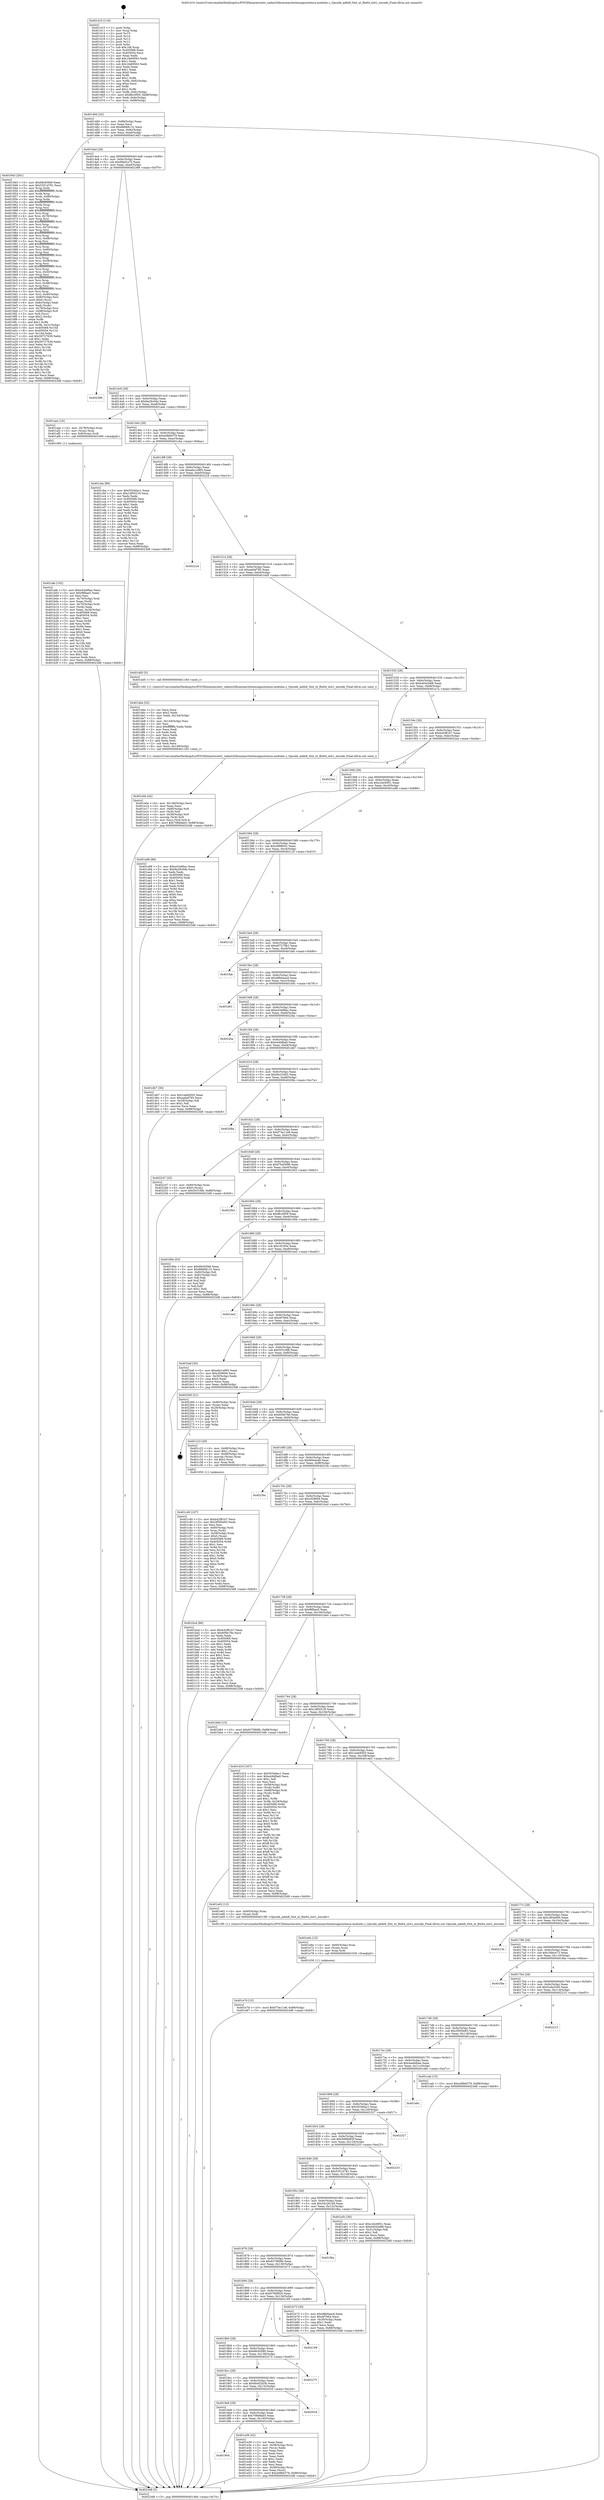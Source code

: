 digraph "0x401410" {
  label = "0x401410 (/mnt/c/Users/mathe/Desktop/tcc/POCII/binaries/extr_radare2librasmarchxtensagnuxtensa-modules.c_Opcode_addx8_Slot_xt_flix64_slot1_encode_Final-ollvm.out::main(0))"
  labelloc = "t"
  node[shape=record]

  Entry [label="",width=0.3,height=0.3,shape=circle,fillcolor=black,style=filled]
  "0x401484" [label="{
     0x401484 [32]\l
     | [instrs]\l
     &nbsp;&nbsp;0x401484 \<+6\>: mov -0x88(%rbp),%eax\l
     &nbsp;&nbsp;0x40148a \<+2\>: mov %eax,%ecx\l
     &nbsp;&nbsp;0x40148c \<+6\>: sub $0x86668131,%ecx\l
     &nbsp;&nbsp;0x401492 \<+6\>: mov %eax,-0x9c(%rbp)\l
     &nbsp;&nbsp;0x401498 \<+6\>: mov %ecx,-0xa0(%rbp)\l
     &nbsp;&nbsp;0x40149e \<+6\>: je 0000000000401943 \<main+0x533\>\l
  }"]
  "0x401943" [label="{
     0x401943 [281]\l
     | [instrs]\l
     &nbsp;&nbsp;0x401943 \<+5\>: mov $0x68c93f49,%eax\l
     &nbsp;&nbsp;0x401948 \<+5\>: mov $0x5351d781,%ecx\l
     &nbsp;&nbsp;0x40194d \<+3\>: mov %rsp,%rdx\l
     &nbsp;&nbsp;0x401950 \<+4\>: add $0xfffffffffffffff0,%rdx\l
     &nbsp;&nbsp;0x401954 \<+3\>: mov %rdx,%rsp\l
     &nbsp;&nbsp;0x401957 \<+4\>: mov %rdx,-0x80(%rbp)\l
     &nbsp;&nbsp;0x40195b \<+3\>: mov %rsp,%rdx\l
     &nbsp;&nbsp;0x40195e \<+4\>: add $0xfffffffffffffff0,%rdx\l
     &nbsp;&nbsp;0x401962 \<+3\>: mov %rdx,%rsp\l
     &nbsp;&nbsp;0x401965 \<+3\>: mov %rsp,%rsi\l
     &nbsp;&nbsp;0x401968 \<+4\>: add $0xfffffffffffffff0,%rsi\l
     &nbsp;&nbsp;0x40196c \<+3\>: mov %rsi,%rsp\l
     &nbsp;&nbsp;0x40196f \<+4\>: mov %rsi,-0x78(%rbp)\l
     &nbsp;&nbsp;0x401973 \<+3\>: mov %rsp,%rsi\l
     &nbsp;&nbsp;0x401976 \<+4\>: add $0xfffffffffffffff0,%rsi\l
     &nbsp;&nbsp;0x40197a \<+3\>: mov %rsi,%rsp\l
     &nbsp;&nbsp;0x40197d \<+4\>: mov %rsi,-0x70(%rbp)\l
     &nbsp;&nbsp;0x401981 \<+3\>: mov %rsp,%rsi\l
     &nbsp;&nbsp;0x401984 \<+4\>: add $0xfffffffffffffff0,%rsi\l
     &nbsp;&nbsp;0x401988 \<+3\>: mov %rsi,%rsp\l
     &nbsp;&nbsp;0x40198b \<+4\>: mov %rsi,-0x68(%rbp)\l
     &nbsp;&nbsp;0x40198f \<+3\>: mov %rsp,%rsi\l
     &nbsp;&nbsp;0x401992 \<+4\>: add $0xfffffffffffffff0,%rsi\l
     &nbsp;&nbsp;0x401996 \<+3\>: mov %rsi,%rsp\l
     &nbsp;&nbsp;0x401999 \<+4\>: mov %rsi,-0x60(%rbp)\l
     &nbsp;&nbsp;0x40199d \<+3\>: mov %rsp,%rsi\l
     &nbsp;&nbsp;0x4019a0 \<+4\>: add $0xfffffffffffffff0,%rsi\l
     &nbsp;&nbsp;0x4019a4 \<+3\>: mov %rsi,%rsp\l
     &nbsp;&nbsp;0x4019a7 \<+4\>: mov %rsi,-0x58(%rbp)\l
     &nbsp;&nbsp;0x4019ab \<+3\>: mov %rsp,%rsi\l
     &nbsp;&nbsp;0x4019ae \<+4\>: add $0xfffffffffffffff0,%rsi\l
     &nbsp;&nbsp;0x4019b2 \<+3\>: mov %rsi,%rsp\l
     &nbsp;&nbsp;0x4019b5 \<+4\>: mov %rsi,-0x50(%rbp)\l
     &nbsp;&nbsp;0x4019b9 \<+3\>: mov %rsp,%rsi\l
     &nbsp;&nbsp;0x4019bc \<+4\>: add $0xfffffffffffffff0,%rsi\l
     &nbsp;&nbsp;0x4019c0 \<+3\>: mov %rsi,%rsp\l
     &nbsp;&nbsp;0x4019c3 \<+4\>: mov %rsi,-0x48(%rbp)\l
     &nbsp;&nbsp;0x4019c7 \<+3\>: mov %rsp,%rsi\l
     &nbsp;&nbsp;0x4019ca \<+4\>: add $0xfffffffffffffff0,%rsi\l
     &nbsp;&nbsp;0x4019ce \<+3\>: mov %rsi,%rsp\l
     &nbsp;&nbsp;0x4019d1 \<+4\>: mov %rsi,-0x40(%rbp)\l
     &nbsp;&nbsp;0x4019d5 \<+4\>: mov -0x80(%rbp),%rsi\l
     &nbsp;&nbsp;0x4019d9 \<+6\>: movl $0x0,(%rsi)\l
     &nbsp;&nbsp;0x4019df \<+6\>: mov -0x8c(%rbp),%edi\l
     &nbsp;&nbsp;0x4019e5 \<+2\>: mov %edi,(%rdx)\l
     &nbsp;&nbsp;0x4019e7 \<+4\>: mov -0x78(%rbp),%rsi\l
     &nbsp;&nbsp;0x4019eb \<+7\>: mov -0x98(%rbp),%r8\l
     &nbsp;&nbsp;0x4019f2 \<+3\>: mov %r8,(%rsi)\l
     &nbsp;&nbsp;0x4019f5 \<+3\>: cmpl $0x2,(%rdx)\l
     &nbsp;&nbsp;0x4019f8 \<+4\>: setne %r9b\l
     &nbsp;&nbsp;0x4019fc \<+4\>: and $0x1,%r9b\l
     &nbsp;&nbsp;0x401a00 \<+4\>: mov %r9b,-0x31(%rbp)\l
     &nbsp;&nbsp;0x401a04 \<+8\>: mov 0x405068,%r10d\l
     &nbsp;&nbsp;0x401a0c \<+8\>: mov 0x405054,%r11d\l
     &nbsp;&nbsp;0x401a14 \<+3\>: mov %r10d,%ebx\l
     &nbsp;&nbsp;0x401a17 \<+6\>: sub $0x59727639,%ebx\l
     &nbsp;&nbsp;0x401a1d \<+3\>: sub $0x1,%ebx\l
     &nbsp;&nbsp;0x401a20 \<+6\>: add $0x59727639,%ebx\l
     &nbsp;&nbsp;0x401a26 \<+4\>: imul %ebx,%r10d\l
     &nbsp;&nbsp;0x401a2a \<+4\>: and $0x1,%r10d\l
     &nbsp;&nbsp;0x401a2e \<+4\>: cmp $0x0,%r10d\l
     &nbsp;&nbsp;0x401a32 \<+4\>: sete %r9b\l
     &nbsp;&nbsp;0x401a36 \<+4\>: cmp $0xa,%r11d\l
     &nbsp;&nbsp;0x401a3a \<+4\>: setl %r14b\l
     &nbsp;&nbsp;0x401a3e \<+3\>: mov %r9b,%r15b\l
     &nbsp;&nbsp;0x401a41 \<+3\>: and %r14b,%r15b\l
     &nbsp;&nbsp;0x401a44 \<+3\>: xor %r14b,%r9b\l
     &nbsp;&nbsp;0x401a47 \<+3\>: or %r9b,%r15b\l
     &nbsp;&nbsp;0x401a4a \<+4\>: test $0x1,%r15b\l
     &nbsp;&nbsp;0x401a4e \<+3\>: cmovne %ecx,%eax\l
     &nbsp;&nbsp;0x401a51 \<+6\>: mov %eax,-0x88(%rbp)\l
     &nbsp;&nbsp;0x401a57 \<+5\>: jmp 00000000004023d8 \<main+0xfc8\>\l
  }"]
  "0x4014a4" [label="{
     0x4014a4 [28]\l
     | [instrs]\l
     &nbsp;&nbsp;0x4014a4 \<+5\>: jmp 00000000004014a9 \<main+0x99\>\l
     &nbsp;&nbsp;0x4014a9 \<+6\>: mov -0x9c(%rbp),%eax\l
     &nbsp;&nbsp;0x4014af \<+5\>: sub $0x98ef1e75,%eax\l
     &nbsp;&nbsp;0x4014b4 \<+6\>: mov %eax,-0xa4(%rbp)\l
     &nbsp;&nbsp;0x4014ba \<+6\>: je 0000000000402389 \<main+0xf79\>\l
  }"]
  Exit [label="",width=0.3,height=0.3,shape=circle,fillcolor=black,style=filled,peripheries=2]
  "0x402389" [label="{
     0x402389\l
  }", style=dashed]
  "0x4014c0" [label="{
     0x4014c0 [28]\l
     | [instrs]\l
     &nbsp;&nbsp;0x4014c0 \<+5\>: jmp 00000000004014c5 \<main+0xb5\>\l
     &nbsp;&nbsp;0x4014c5 \<+6\>: mov -0x9c(%rbp),%eax\l
     &nbsp;&nbsp;0x4014cb \<+5\>: sub $0x9a29c0de,%eax\l
     &nbsp;&nbsp;0x4014d0 \<+6\>: mov %eax,-0xa8(%rbp)\l
     &nbsp;&nbsp;0x4014d6 \<+6\>: je 0000000000401aee \<main+0x6de\>\l
  }"]
  "0x401e7d" [label="{
     0x401e7d [15]\l
     | [instrs]\l
     &nbsp;&nbsp;0x401e7d \<+10\>: movl $0xf73e11e8,-0x88(%rbp)\l
     &nbsp;&nbsp;0x401e87 \<+5\>: jmp 00000000004023d8 \<main+0xfc8\>\l
  }"]
  "0x401aee" [label="{
     0x401aee [16]\l
     | [instrs]\l
     &nbsp;&nbsp;0x401aee \<+4\>: mov -0x78(%rbp),%rax\l
     &nbsp;&nbsp;0x401af2 \<+3\>: mov (%rax),%rax\l
     &nbsp;&nbsp;0x401af5 \<+4\>: mov 0x8(%rax),%rdi\l
     &nbsp;&nbsp;0x401af9 \<+5\>: call 0000000000401060 \<atoi@plt\>\l
     | [calls]\l
     &nbsp;&nbsp;0x401060 \{1\} (unknown)\l
  }"]
  "0x4014dc" [label="{
     0x4014dc [28]\l
     | [instrs]\l
     &nbsp;&nbsp;0x4014dc \<+5\>: jmp 00000000004014e1 \<main+0xd1\>\l
     &nbsp;&nbsp;0x4014e1 \<+6\>: mov -0x9c(%rbp),%eax\l
     &nbsp;&nbsp;0x4014e7 \<+5\>: sub $0xa08b6379,%eax\l
     &nbsp;&nbsp;0x4014ec \<+6\>: mov %eax,-0xac(%rbp)\l
     &nbsp;&nbsp;0x4014f2 \<+6\>: je 0000000000401cba \<main+0x8aa\>\l
  }"]
  "0x401e6e" [label="{
     0x401e6e [15]\l
     | [instrs]\l
     &nbsp;&nbsp;0x401e6e \<+4\>: mov -0x60(%rbp),%rax\l
     &nbsp;&nbsp;0x401e72 \<+3\>: mov (%rax),%rax\l
     &nbsp;&nbsp;0x401e75 \<+3\>: mov %rax,%rdi\l
     &nbsp;&nbsp;0x401e78 \<+5\>: call 0000000000401030 \<free@plt\>\l
     | [calls]\l
     &nbsp;&nbsp;0x401030 \{1\} (unknown)\l
  }"]
  "0x401cba" [label="{
     0x401cba [86]\l
     | [instrs]\l
     &nbsp;&nbsp;0x401cba \<+5\>: mov $0x50346ac1,%eax\l
     &nbsp;&nbsp;0x401cbf \<+5\>: mov $0x1df50218,%ecx\l
     &nbsp;&nbsp;0x401cc4 \<+2\>: xor %edx,%edx\l
     &nbsp;&nbsp;0x401cc6 \<+7\>: mov 0x405068,%esi\l
     &nbsp;&nbsp;0x401ccd \<+7\>: mov 0x405054,%edi\l
     &nbsp;&nbsp;0x401cd4 \<+3\>: sub $0x1,%edx\l
     &nbsp;&nbsp;0x401cd7 \<+3\>: mov %esi,%r8d\l
     &nbsp;&nbsp;0x401cda \<+3\>: add %edx,%r8d\l
     &nbsp;&nbsp;0x401cdd \<+4\>: imul %r8d,%esi\l
     &nbsp;&nbsp;0x401ce1 \<+3\>: and $0x1,%esi\l
     &nbsp;&nbsp;0x401ce4 \<+3\>: cmp $0x0,%esi\l
     &nbsp;&nbsp;0x401ce7 \<+4\>: sete %r9b\l
     &nbsp;&nbsp;0x401ceb \<+3\>: cmp $0xa,%edi\l
     &nbsp;&nbsp;0x401cee \<+4\>: setl %r10b\l
     &nbsp;&nbsp;0x401cf2 \<+3\>: mov %r9b,%r11b\l
     &nbsp;&nbsp;0x401cf5 \<+3\>: and %r10b,%r11b\l
     &nbsp;&nbsp;0x401cf8 \<+3\>: xor %r10b,%r9b\l
     &nbsp;&nbsp;0x401cfb \<+3\>: or %r9b,%r11b\l
     &nbsp;&nbsp;0x401cfe \<+4\>: test $0x1,%r11b\l
     &nbsp;&nbsp;0x401d02 \<+3\>: cmovne %ecx,%eax\l
     &nbsp;&nbsp;0x401d05 \<+6\>: mov %eax,-0x88(%rbp)\l
     &nbsp;&nbsp;0x401d0b \<+5\>: jmp 00000000004023d8 \<main+0xfc8\>\l
  }"]
  "0x4014f8" [label="{
     0x4014f8 [28]\l
     | [instrs]\l
     &nbsp;&nbsp;0x4014f8 \<+5\>: jmp 00000000004014fd \<main+0xed\>\l
     &nbsp;&nbsp;0x4014fd \<+6\>: mov -0x9c(%rbp),%eax\l
     &nbsp;&nbsp;0x401503 \<+5\>: sub $0xa6e1e965,%eax\l
     &nbsp;&nbsp;0x401508 \<+6\>: mov %eax,-0xb0(%rbp)\l
     &nbsp;&nbsp;0x40150e \<+6\>: je 0000000000402224 \<main+0xe14\>\l
  }"]
  "0x401904" [label="{
     0x401904\l
  }", style=dashed]
  "0x402224" [label="{
     0x402224\l
  }", style=dashed]
  "0x401514" [label="{
     0x401514 [28]\l
     | [instrs]\l
     &nbsp;&nbsp;0x401514 \<+5\>: jmp 0000000000401519 \<main+0x109\>\l
     &nbsp;&nbsp;0x401519 \<+6\>: mov -0x9c(%rbp),%eax\l
     &nbsp;&nbsp;0x40151f \<+5\>: sub $0xaa6af785,%eax\l
     &nbsp;&nbsp;0x401524 \<+6\>: mov %eax,-0xb4(%rbp)\l
     &nbsp;&nbsp;0x40152a \<+6\>: je 0000000000401dd5 \<main+0x9c5\>\l
  }"]
  "0x401e38" [label="{
     0x401e38 [42]\l
     | [instrs]\l
     &nbsp;&nbsp;0x401e38 \<+2\>: xor %eax,%eax\l
     &nbsp;&nbsp;0x401e3a \<+4\>: mov -0x58(%rbp),%rcx\l
     &nbsp;&nbsp;0x401e3e \<+2\>: mov (%rcx),%edx\l
     &nbsp;&nbsp;0x401e40 \<+2\>: mov %eax,%esi\l
     &nbsp;&nbsp;0x401e42 \<+2\>: sub %edx,%esi\l
     &nbsp;&nbsp;0x401e44 \<+2\>: mov %eax,%edx\l
     &nbsp;&nbsp;0x401e46 \<+3\>: sub $0x1,%edx\l
     &nbsp;&nbsp;0x401e49 \<+2\>: add %edx,%esi\l
     &nbsp;&nbsp;0x401e4b \<+2\>: sub %esi,%eax\l
     &nbsp;&nbsp;0x401e4d \<+4\>: mov -0x58(%rbp),%rcx\l
     &nbsp;&nbsp;0x401e51 \<+2\>: mov %eax,(%rcx)\l
     &nbsp;&nbsp;0x401e53 \<+10\>: movl $0xa08b6379,-0x88(%rbp)\l
     &nbsp;&nbsp;0x401e5d \<+5\>: jmp 00000000004023d8 \<main+0xfc8\>\l
  }"]
  "0x401dd5" [label="{
     0x401dd5 [5]\l
     | [instrs]\l
     &nbsp;&nbsp;0x401dd5 \<+5\>: call 0000000000401160 \<next_i\>\l
     | [calls]\l
     &nbsp;&nbsp;0x401160 \{1\} (/mnt/c/Users/mathe/Desktop/tcc/POCII/binaries/extr_radare2librasmarchxtensagnuxtensa-modules.c_Opcode_addx8_Slot_xt_flix64_slot1_encode_Final-ollvm.out::next_i)\l
  }"]
  "0x401530" [label="{
     0x401530 [28]\l
     | [instrs]\l
     &nbsp;&nbsp;0x401530 \<+5\>: jmp 0000000000401535 \<main+0x125\>\l
     &nbsp;&nbsp;0x401535 \<+6\>: mov -0x9c(%rbp),%eax\l
     &nbsp;&nbsp;0x40153b \<+5\>: sub $0xb4042e88,%eax\l
     &nbsp;&nbsp;0x401540 \<+6\>: mov %eax,-0xb8(%rbp)\l
     &nbsp;&nbsp;0x401546 \<+6\>: je 0000000000401a7a \<main+0x66a\>\l
  }"]
  "0x4018e8" [label="{
     0x4018e8 [28]\l
     | [instrs]\l
     &nbsp;&nbsp;0x4018e8 \<+5\>: jmp 00000000004018ed \<main+0x4dd\>\l
     &nbsp;&nbsp;0x4018ed \<+6\>: mov -0x9c(%rbp),%eax\l
     &nbsp;&nbsp;0x4018f3 \<+5\>: sub $0x706b8ab5,%eax\l
     &nbsp;&nbsp;0x4018f8 \<+6\>: mov %eax,-0x140(%rbp)\l
     &nbsp;&nbsp;0x4018fe \<+6\>: je 0000000000401e38 \<main+0xa28\>\l
  }"]
  "0x401a7a" [label="{
     0x401a7a\l
  }", style=dashed]
  "0x40154c" [label="{
     0x40154c [28]\l
     | [instrs]\l
     &nbsp;&nbsp;0x40154c \<+5\>: jmp 0000000000401551 \<main+0x141\>\l
     &nbsp;&nbsp;0x401551 \<+6\>: mov -0x9c(%rbp),%eax\l
     &nbsp;&nbsp;0x401557 \<+5\>: sub $0xb42f81b7,%eax\l
     &nbsp;&nbsp;0x40155c \<+6\>: mov %eax,-0xbc(%rbp)\l
     &nbsp;&nbsp;0x401562 \<+6\>: je 00000000004022ea \<main+0xeda\>\l
  }"]
  "0x402034" [label="{
     0x402034\l
  }", style=dashed]
  "0x4022ea" [label="{
     0x4022ea\l
  }", style=dashed]
  "0x401568" [label="{
     0x401568 [28]\l
     | [instrs]\l
     &nbsp;&nbsp;0x401568 \<+5\>: jmp 000000000040156d \<main+0x15d\>\l
     &nbsp;&nbsp;0x40156d \<+6\>: mov -0x9c(%rbp),%eax\l
     &nbsp;&nbsp;0x401573 \<+5\>: sub $0xc2dc6951,%eax\l
     &nbsp;&nbsp;0x401578 \<+6\>: mov %eax,-0xc0(%rbp)\l
     &nbsp;&nbsp;0x40157e \<+6\>: je 0000000000401a98 \<main+0x688\>\l
  }"]
  "0x4018cc" [label="{
     0x4018cc [28]\l
     | [instrs]\l
     &nbsp;&nbsp;0x4018cc \<+5\>: jmp 00000000004018d1 \<main+0x4c1\>\l
     &nbsp;&nbsp;0x4018d1 \<+6\>: mov -0x9c(%rbp),%eax\l
     &nbsp;&nbsp;0x4018d7 \<+5\>: sub $0x6b452b3b,%eax\l
     &nbsp;&nbsp;0x4018dc \<+6\>: mov %eax,-0x13c(%rbp)\l
     &nbsp;&nbsp;0x4018e2 \<+6\>: je 0000000000402034 \<main+0xc24\>\l
  }"]
  "0x401a98" [label="{
     0x401a98 [86]\l
     | [instrs]\l
     &nbsp;&nbsp;0x401a98 \<+5\>: mov $0xe43a96ac,%eax\l
     &nbsp;&nbsp;0x401a9d \<+5\>: mov $0x9a29c0de,%ecx\l
     &nbsp;&nbsp;0x401aa2 \<+2\>: xor %edx,%edx\l
     &nbsp;&nbsp;0x401aa4 \<+7\>: mov 0x405068,%esi\l
     &nbsp;&nbsp;0x401aab \<+7\>: mov 0x405054,%edi\l
     &nbsp;&nbsp;0x401ab2 \<+3\>: sub $0x1,%edx\l
     &nbsp;&nbsp;0x401ab5 \<+3\>: mov %esi,%r8d\l
     &nbsp;&nbsp;0x401ab8 \<+3\>: add %edx,%r8d\l
     &nbsp;&nbsp;0x401abb \<+4\>: imul %r8d,%esi\l
     &nbsp;&nbsp;0x401abf \<+3\>: and $0x1,%esi\l
     &nbsp;&nbsp;0x401ac2 \<+3\>: cmp $0x0,%esi\l
     &nbsp;&nbsp;0x401ac5 \<+4\>: sete %r9b\l
     &nbsp;&nbsp;0x401ac9 \<+3\>: cmp $0xa,%edi\l
     &nbsp;&nbsp;0x401acc \<+4\>: setl %r10b\l
     &nbsp;&nbsp;0x401ad0 \<+3\>: mov %r9b,%r11b\l
     &nbsp;&nbsp;0x401ad3 \<+3\>: and %r10b,%r11b\l
     &nbsp;&nbsp;0x401ad6 \<+3\>: xor %r10b,%r9b\l
     &nbsp;&nbsp;0x401ad9 \<+3\>: or %r9b,%r11b\l
     &nbsp;&nbsp;0x401adc \<+4\>: test $0x1,%r11b\l
     &nbsp;&nbsp;0x401ae0 \<+3\>: cmovne %ecx,%eax\l
     &nbsp;&nbsp;0x401ae3 \<+6\>: mov %eax,-0x88(%rbp)\l
     &nbsp;&nbsp;0x401ae9 \<+5\>: jmp 00000000004023d8 \<main+0xfc8\>\l
  }"]
  "0x401584" [label="{
     0x401584 [28]\l
     | [instrs]\l
     &nbsp;&nbsp;0x401584 \<+5\>: jmp 0000000000401589 \<main+0x179\>\l
     &nbsp;&nbsp;0x401589 \<+6\>: mov -0x9c(%rbp),%eax\l
     &nbsp;&nbsp;0x40158f \<+5\>: sub $0xc99f6041,%eax\l
     &nbsp;&nbsp;0x401594 \<+6\>: mov %eax,-0xc4(%rbp)\l
     &nbsp;&nbsp;0x40159a \<+6\>: je 000000000040212f \<main+0xd1f\>\l
  }"]
  "0x402275" [label="{
     0x402275\l
  }", style=dashed]
  "0x40212f" [label="{
     0x40212f\l
  }", style=dashed]
  "0x4015a0" [label="{
     0x4015a0 [28]\l
     | [instrs]\l
     &nbsp;&nbsp;0x4015a0 \<+5\>: jmp 00000000004015a5 \<main+0x195\>\l
     &nbsp;&nbsp;0x4015a5 \<+6\>: mov -0x9c(%rbp),%eax\l
     &nbsp;&nbsp;0x4015ab \<+5\>: sub $0xd07279b1,%eax\l
     &nbsp;&nbsp;0x4015b0 \<+6\>: mov %eax,-0xc8(%rbp)\l
     &nbsp;&nbsp;0x4015b6 \<+6\>: je 0000000000401fab \<main+0xb9b\>\l
  }"]
  "0x4018b0" [label="{
     0x4018b0 [28]\l
     | [instrs]\l
     &nbsp;&nbsp;0x4018b0 \<+5\>: jmp 00000000004018b5 \<main+0x4a5\>\l
     &nbsp;&nbsp;0x4018b5 \<+6\>: mov -0x9c(%rbp),%eax\l
     &nbsp;&nbsp;0x4018bb \<+5\>: sub $0x68c93f49,%eax\l
     &nbsp;&nbsp;0x4018c0 \<+6\>: mov %eax,-0x138(%rbp)\l
     &nbsp;&nbsp;0x4018c6 \<+6\>: je 0000000000402275 \<main+0xe65\>\l
  }"]
  "0x401fab" [label="{
     0x401fab\l
  }", style=dashed]
  "0x4015bc" [label="{
     0x4015bc [28]\l
     | [instrs]\l
     &nbsp;&nbsp;0x4015bc \<+5\>: jmp 00000000004015c1 \<main+0x1b1\>\l
     &nbsp;&nbsp;0x4015c1 \<+6\>: mov -0x9c(%rbp),%eax\l
     &nbsp;&nbsp;0x4015c7 \<+5\>: sub $0xd8b0aacd,%eax\l
     &nbsp;&nbsp;0x4015cc \<+6\>: mov %eax,-0xcc(%rbp)\l
     &nbsp;&nbsp;0x4015d2 \<+6\>: je 0000000000401b91 \<main+0x781\>\l
  }"]
  "0x402199" [label="{
     0x402199\l
  }", style=dashed]
  "0x401b91" [label="{
     0x401b91\l
  }", style=dashed]
  "0x4015d8" [label="{
     0x4015d8 [28]\l
     | [instrs]\l
     &nbsp;&nbsp;0x4015d8 \<+5\>: jmp 00000000004015dd \<main+0x1cd\>\l
     &nbsp;&nbsp;0x4015dd \<+6\>: mov -0x9c(%rbp),%eax\l
     &nbsp;&nbsp;0x4015e3 \<+5\>: sub $0xe43a96ac,%eax\l
     &nbsp;&nbsp;0x4015e8 \<+6\>: mov %eax,-0xd0(%rbp)\l
     &nbsp;&nbsp;0x4015ee \<+6\>: je 00000000004022ba \<main+0xeaa\>\l
  }"]
  "0x401e0e" [label="{
     0x401e0e [42]\l
     | [instrs]\l
     &nbsp;&nbsp;0x401e0e \<+6\>: mov -0x148(%rbp),%ecx\l
     &nbsp;&nbsp;0x401e14 \<+3\>: imul %eax,%ecx\l
     &nbsp;&nbsp;0x401e17 \<+4\>: mov -0x60(%rbp),%r8\l
     &nbsp;&nbsp;0x401e1b \<+3\>: mov (%r8),%r8\l
     &nbsp;&nbsp;0x401e1e \<+4\>: mov -0x58(%rbp),%r9\l
     &nbsp;&nbsp;0x401e22 \<+3\>: movslq (%r9),%r9\l
     &nbsp;&nbsp;0x401e25 \<+4\>: mov %ecx,(%r8,%r9,4)\l
     &nbsp;&nbsp;0x401e29 \<+10\>: movl $0x706b8ab5,-0x88(%rbp)\l
     &nbsp;&nbsp;0x401e33 \<+5\>: jmp 00000000004023d8 \<main+0xfc8\>\l
  }"]
  "0x4022ba" [label="{
     0x4022ba\l
  }", style=dashed]
  "0x4015f4" [label="{
     0x4015f4 [28]\l
     | [instrs]\l
     &nbsp;&nbsp;0x4015f4 \<+5\>: jmp 00000000004015f9 \<main+0x1e9\>\l
     &nbsp;&nbsp;0x4015f9 \<+6\>: mov -0x9c(%rbp),%eax\l
     &nbsp;&nbsp;0x4015ff \<+5\>: sub $0xe44bfba0,%eax\l
     &nbsp;&nbsp;0x401604 \<+6\>: mov %eax,-0xd4(%rbp)\l
     &nbsp;&nbsp;0x40160a \<+6\>: je 0000000000401db7 \<main+0x9a7\>\l
  }"]
  "0x401dda" [label="{
     0x401dda [52]\l
     | [instrs]\l
     &nbsp;&nbsp;0x401dda \<+2\>: xor %ecx,%ecx\l
     &nbsp;&nbsp;0x401ddc \<+5\>: mov $0x2,%edx\l
     &nbsp;&nbsp;0x401de1 \<+6\>: mov %edx,-0x144(%rbp)\l
     &nbsp;&nbsp;0x401de7 \<+1\>: cltd\l
     &nbsp;&nbsp;0x401de8 \<+6\>: mov -0x144(%rbp),%esi\l
     &nbsp;&nbsp;0x401dee \<+2\>: idiv %esi\l
     &nbsp;&nbsp;0x401df0 \<+6\>: imul $0xfffffffe,%edx,%edx\l
     &nbsp;&nbsp;0x401df6 \<+2\>: mov %ecx,%edi\l
     &nbsp;&nbsp;0x401df8 \<+2\>: sub %edx,%edi\l
     &nbsp;&nbsp;0x401dfa \<+2\>: mov %ecx,%edx\l
     &nbsp;&nbsp;0x401dfc \<+3\>: sub $0x1,%edx\l
     &nbsp;&nbsp;0x401dff \<+2\>: add %edx,%edi\l
     &nbsp;&nbsp;0x401e01 \<+2\>: sub %edi,%ecx\l
     &nbsp;&nbsp;0x401e03 \<+6\>: mov %ecx,-0x148(%rbp)\l
     &nbsp;&nbsp;0x401e09 \<+5\>: call 0000000000401160 \<next_i\>\l
     | [calls]\l
     &nbsp;&nbsp;0x401160 \{1\} (/mnt/c/Users/mathe/Desktop/tcc/POCII/binaries/extr_radare2librasmarchxtensagnuxtensa-modules.c_Opcode_addx8_Slot_xt_flix64_slot1_encode_Final-ollvm.out::next_i)\l
  }"]
  "0x401db7" [label="{
     0x401db7 [30]\l
     | [instrs]\l
     &nbsp;&nbsp;0x401db7 \<+5\>: mov $0x1ede9505,%eax\l
     &nbsp;&nbsp;0x401dbc \<+5\>: mov $0xaa6af785,%ecx\l
     &nbsp;&nbsp;0x401dc1 \<+3\>: mov -0x29(%rbp),%dl\l
     &nbsp;&nbsp;0x401dc4 \<+3\>: test $0x1,%dl\l
     &nbsp;&nbsp;0x401dc7 \<+3\>: cmovne %ecx,%eax\l
     &nbsp;&nbsp;0x401dca \<+6\>: mov %eax,-0x88(%rbp)\l
     &nbsp;&nbsp;0x401dd0 \<+5\>: jmp 00000000004023d8 \<main+0xfc8\>\l
  }"]
  "0x401610" [label="{
     0x401610 [28]\l
     | [instrs]\l
     &nbsp;&nbsp;0x401610 \<+5\>: jmp 0000000000401615 \<main+0x205\>\l
     &nbsp;&nbsp;0x401615 \<+6\>: mov -0x9c(%rbp),%eax\l
     &nbsp;&nbsp;0x40161b \<+5\>: sub $0xf4c23402,%eax\l
     &nbsp;&nbsp;0x401620 \<+6\>: mov %eax,-0xd8(%rbp)\l
     &nbsp;&nbsp;0x401626 \<+6\>: je 000000000040208a \<main+0xc7a\>\l
  }"]
  "0x401c40" [label="{
     0x401c40 [107]\l
     | [instrs]\l
     &nbsp;&nbsp;0x401c40 \<+5\>: mov $0xb42f81b7,%ecx\l
     &nbsp;&nbsp;0x401c45 \<+5\>: mov $0x3f500e83,%edx\l
     &nbsp;&nbsp;0x401c4a \<+2\>: xor %esi,%esi\l
     &nbsp;&nbsp;0x401c4c \<+4\>: mov -0x60(%rbp),%rdi\l
     &nbsp;&nbsp;0x401c50 \<+3\>: mov %rax,(%rdi)\l
     &nbsp;&nbsp;0x401c53 \<+4\>: mov -0x58(%rbp),%rax\l
     &nbsp;&nbsp;0x401c57 \<+6\>: movl $0x0,(%rax)\l
     &nbsp;&nbsp;0x401c5d \<+8\>: mov 0x405068,%r8d\l
     &nbsp;&nbsp;0x401c65 \<+8\>: mov 0x405054,%r9d\l
     &nbsp;&nbsp;0x401c6d \<+3\>: sub $0x1,%esi\l
     &nbsp;&nbsp;0x401c70 \<+3\>: mov %r8d,%r10d\l
     &nbsp;&nbsp;0x401c73 \<+3\>: add %esi,%r10d\l
     &nbsp;&nbsp;0x401c76 \<+4\>: imul %r10d,%r8d\l
     &nbsp;&nbsp;0x401c7a \<+4\>: and $0x1,%r8d\l
     &nbsp;&nbsp;0x401c7e \<+4\>: cmp $0x0,%r8d\l
     &nbsp;&nbsp;0x401c82 \<+4\>: sete %r11b\l
     &nbsp;&nbsp;0x401c86 \<+4\>: cmp $0xa,%r9d\l
     &nbsp;&nbsp;0x401c8a \<+3\>: setl %bl\l
     &nbsp;&nbsp;0x401c8d \<+3\>: mov %r11b,%r14b\l
     &nbsp;&nbsp;0x401c90 \<+3\>: and %bl,%r14b\l
     &nbsp;&nbsp;0x401c93 \<+3\>: xor %bl,%r11b\l
     &nbsp;&nbsp;0x401c96 \<+3\>: or %r11b,%r14b\l
     &nbsp;&nbsp;0x401c99 \<+4\>: test $0x1,%r14b\l
     &nbsp;&nbsp;0x401c9d \<+3\>: cmovne %edx,%ecx\l
     &nbsp;&nbsp;0x401ca0 \<+6\>: mov %ecx,-0x88(%rbp)\l
     &nbsp;&nbsp;0x401ca6 \<+5\>: jmp 00000000004023d8 \<main+0xfc8\>\l
  }"]
  "0x40208a" [label="{
     0x40208a\l
  }", style=dashed]
  "0x40162c" [label="{
     0x40162c [28]\l
     | [instrs]\l
     &nbsp;&nbsp;0x40162c \<+5\>: jmp 0000000000401631 \<main+0x221\>\l
     &nbsp;&nbsp;0x401631 \<+6\>: mov -0x9c(%rbp),%eax\l
     &nbsp;&nbsp;0x401637 \<+5\>: sub $0xf73e11e8,%eax\l
     &nbsp;&nbsp;0x40163c \<+6\>: mov %eax,-0xdc(%rbp)\l
     &nbsp;&nbsp;0x401642 \<+6\>: je 0000000000402247 \<main+0xe37\>\l
  }"]
  "0x401894" [label="{
     0x401894 [28]\l
     | [instrs]\l
     &nbsp;&nbsp;0x401894 \<+5\>: jmp 0000000000401899 \<main+0x489\>\l
     &nbsp;&nbsp;0x401899 \<+6\>: mov -0x9c(%rbp),%eax\l
     &nbsp;&nbsp;0x40189f \<+5\>: sub $0x67908f24,%eax\l
     &nbsp;&nbsp;0x4018a4 \<+6\>: mov %eax,-0x134(%rbp)\l
     &nbsp;&nbsp;0x4018aa \<+6\>: je 0000000000402199 \<main+0xd89\>\l
  }"]
  "0x402247" [label="{
     0x402247 [25]\l
     | [instrs]\l
     &nbsp;&nbsp;0x402247 \<+4\>: mov -0x80(%rbp),%rax\l
     &nbsp;&nbsp;0x40224b \<+6\>: movl $0x0,(%rax)\l
     &nbsp;&nbsp;0x402251 \<+10\>: movl $0x50316fb,-0x88(%rbp)\l
     &nbsp;&nbsp;0x40225b \<+5\>: jmp 00000000004023d8 \<main+0xfc8\>\l
  }"]
  "0x401648" [label="{
     0x401648 [28]\l
     | [instrs]\l
     &nbsp;&nbsp;0x401648 \<+5\>: jmp 000000000040164d \<main+0x23d\>\l
     &nbsp;&nbsp;0x40164d \<+6\>: mov -0x9c(%rbp),%eax\l
     &nbsp;&nbsp;0x401653 \<+5\>: sub $0xf7b4569b,%eax\l
     &nbsp;&nbsp;0x401658 \<+6\>: mov %eax,-0xe0(%rbp)\l
     &nbsp;&nbsp;0x40165e \<+6\>: je 00000000004023b3 \<main+0xfa3\>\l
  }"]
  "0x401b73" [label="{
     0x401b73 [30]\l
     | [instrs]\l
     &nbsp;&nbsp;0x401b73 \<+5\>: mov $0xd8b0aacd,%eax\l
     &nbsp;&nbsp;0x401b78 \<+5\>: mov $0x4f7664,%ecx\l
     &nbsp;&nbsp;0x401b7d \<+3\>: mov -0x30(%rbp),%edx\l
     &nbsp;&nbsp;0x401b80 \<+3\>: cmp $0x1,%edx\l
     &nbsp;&nbsp;0x401b83 \<+3\>: cmovl %ecx,%eax\l
     &nbsp;&nbsp;0x401b86 \<+6\>: mov %eax,-0x88(%rbp)\l
     &nbsp;&nbsp;0x401b8c \<+5\>: jmp 00000000004023d8 \<main+0xfc8\>\l
  }"]
  "0x4023b3" [label="{
     0x4023b3\l
  }", style=dashed]
  "0x401664" [label="{
     0x401664 [28]\l
     | [instrs]\l
     &nbsp;&nbsp;0x401664 \<+5\>: jmp 0000000000401669 \<main+0x259\>\l
     &nbsp;&nbsp;0x401669 \<+6\>: mov -0x9c(%rbp),%eax\l
     &nbsp;&nbsp;0x40166f \<+5\>: sub $0xffcc0f59,%eax\l
     &nbsp;&nbsp;0x401674 \<+6\>: mov %eax,-0xe4(%rbp)\l
     &nbsp;&nbsp;0x40167a \<+6\>: je 000000000040190e \<main+0x4fe\>\l
  }"]
  "0x401878" [label="{
     0x401878 [28]\l
     | [instrs]\l
     &nbsp;&nbsp;0x401878 \<+5\>: jmp 000000000040187d \<main+0x46d\>\l
     &nbsp;&nbsp;0x40187d \<+6\>: mov -0x9c(%rbp),%eax\l
     &nbsp;&nbsp;0x401883 \<+5\>: sub $0x6379fd9b,%eax\l
     &nbsp;&nbsp;0x401888 \<+6\>: mov %eax,-0x130(%rbp)\l
     &nbsp;&nbsp;0x40188e \<+6\>: je 0000000000401b73 \<main+0x763\>\l
  }"]
  "0x40190e" [label="{
     0x40190e [53]\l
     | [instrs]\l
     &nbsp;&nbsp;0x40190e \<+5\>: mov $0x68c93f49,%eax\l
     &nbsp;&nbsp;0x401913 \<+5\>: mov $0x86668131,%ecx\l
     &nbsp;&nbsp;0x401918 \<+6\>: mov -0x82(%rbp),%dl\l
     &nbsp;&nbsp;0x40191e \<+7\>: mov -0x81(%rbp),%sil\l
     &nbsp;&nbsp;0x401925 \<+3\>: mov %dl,%dil\l
     &nbsp;&nbsp;0x401928 \<+3\>: and %sil,%dil\l
     &nbsp;&nbsp;0x40192b \<+3\>: xor %sil,%dl\l
     &nbsp;&nbsp;0x40192e \<+3\>: or %dl,%dil\l
     &nbsp;&nbsp;0x401931 \<+4\>: test $0x1,%dil\l
     &nbsp;&nbsp;0x401935 \<+3\>: cmovne %ecx,%eax\l
     &nbsp;&nbsp;0x401938 \<+6\>: mov %eax,-0x88(%rbp)\l
     &nbsp;&nbsp;0x40193e \<+5\>: jmp 00000000004023d8 \<main+0xfc8\>\l
  }"]
  "0x401680" [label="{
     0x401680 [28]\l
     | [instrs]\l
     &nbsp;&nbsp;0x401680 \<+5\>: jmp 0000000000401685 \<main+0x275\>\l
     &nbsp;&nbsp;0x401685 \<+6\>: mov -0x9c(%rbp),%eax\l
     &nbsp;&nbsp;0x40168b \<+5\>: sub $0x18165e,%eax\l
     &nbsp;&nbsp;0x401690 \<+6\>: mov %eax,-0xe8(%rbp)\l
     &nbsp;&nbsp;0x401696 \<+6\>: je 0000000000401ee2 \<main+0xad2\>\l
  }"]
  "0x4023d8" [label="{
     0x4023d8 [5]\l
     | [instrs]\l
     &nbsp;&nbsp;0x4023d8 \<+5\>: jmp 0000000000401484 \<main+0x74\>\l
  }"]
  "0x401410" [label="{
     0x401410 [116]\l
     | [instrs]\l
     &nbsp;&nbsp;0x401410 \<+1\>: push %rbp\l
     &nbsp;&nbsp;0x401411 \<+3\>: mov %rsp,%rbp\l
     &nbsp;&nbsp;0x401414 \<+2\>: push %r15\l
     &nbsp;&nbsp;0x401416 \<+2\>: push %r14\l
     &nbsp;&nbsp;0x401418 \<+2\>: push %r13\l
     &nbsp;&nbsp;0x40141a \<+2\>: push %r12\l
     &nbsp;&nbsp;0x40141c \<+1\>: push %rbx\l
     &nbsp;&nbsp;0x40141d \<+7\>: sub $0x148,%rsp\l
     &nbsp;&nbsp;0x401424 \<+7\>: mov 0x405068,%eax\l
     &nbsp;&nbsp;0x40142b \<+7\>: mov 0x405054,%ecx\l
     &nbsp;&nbsp;0x401432 \<+2\>: mov %eax,%edx\l
     &nbsp;&nbsp;0x401434 \<+6\>: add $0x1fa69563,%edx\l
     &nbsp;&nbsp;0x40143a \<+3\>: sub $0x1,%edx\l
     &nbsp;&nbsp;0x40143d \<+6\>: sub $0x1fa69563,%edx\l
     &nbsp;&nbsp;0x401443 \<+3\>: imul %edx,%eax\l
     &nbsp;&nbsp;0x401446 \<+3\>: and $0x1,%eax\l
     &nbsp;&nbsp;0x401449 \<+3\>: cmp $0x0,%eax\l
     &nbsp;&nbsp;0x40144c \<+4\>: sete %r8b\l
     &nbsp;&nbsp;0x401450 \<+4\>: and $0x1,%r8b\l
     &nbsp;&nbsp;0x401454 \<+7\>: mov %r8b,-0x82(%rbp)\l
     &nbsp;&nbsp;0x40145b \<+3\>: cmp $0xa,%ecx\l
     &nbsp;&nbsp;0x40145e \<+4\>: setl %r8b\l
     &nbsp;&nbsp;0x401462 \<+4\>: and $0x1,%r8b\l
     &nbsp;&nbsp;0x401466 \<+7\>: mov %r8b,-0x81(%rbp)\l
     &nbsp;&nbsp;0x40146d \<+10\>: movl $0xffcc0f59,-0x88(%rbp)\l
     &nbsp;&nbsp;0x401477 \<+6\>: mov %edi,-0x8c(%rbp)\l
     &nbsp;&nbsp;0x40147d \<+7\>: mov %rsi,-0x98(%rbp)\l
  }"]
  "0x401fba" [label="{
     0x401fba\l
  }", style=dashed]
  "0x401afe" [label="{
     0x401afe [102]\l
     | [instrs]\l
     &nbsp;&nbsp;0x401afe \<+5\>: mov $0xe43a96ac,%ecx\l
     &nbsp;&nbsp;0x401b03 \<+5\>: mov $0xf9fbae5,%edx\l
     &nbsp;&nbsp;0x401b08 \<+2\>: xor %esi,%esi\l
     &nbsp;&nbsp;0x401b0a \<+4\>: mov -0x70(%rbp),%rdi\l
     &nbsp;&nbsp;0x401b0e \<+2\>: mov %eax,(%rdi)\l
     &nbsp;&nbsp;0x401b10 \<+4\>: mov -0x70(%rbp),%rdi\l
     &nbsp;&nbsp;0x401b14 \<+2\>: mov (%rdi),%eax\l
     &nbsp;&nbsp;0x401b16 \<+3\>: mov %eax,-0x30(%rbp)\l
     &nbsp;&nbsp;0x401b19 \<+7\>: mov 0x405068,%eax\l
     &nbsp;&nbsp;0x401b20 \<+8\>: mov 0x405054,%r8d\l
     &nbsp;&nbsp;0x401b28 \<+3\>: sub $0x1,%esi\l
     &nbsp;&nbsp;0x401b2b \<+3\>: mov %eax,%r9d\l
     &nbsp;&nbsp;0x401b2e \<+3\>: add %esi,%r9d\l
     &nbsp;&nbsp;0x401b31 \<+4\>: imul %r9d,%eax\l
     &nbsp;&nbsp;0x401b35 \<+3\>: and $0x1,%eax\l
     &nbsp;&nbsp;0x401b38 \<+3\>: cmp $0x0,%eax\l
     &nbsp;&nbsp;0x401b3b \<+4\>: sete %r10b\l
     &nbsp;&nbsp;0x401b3f \<+4\>: cmp $0xa,%r8d\l
     &nbsp;&nbsp;0x401b43 \<+4\>: setl %r11b\l
     &nbsp;&nbsp;0x401b47 \<+3\>: mov %r10b,%bl\l
     &nbsp;&nbsp;0x401b4a \<+3\>: and %r11b,%bl\l
     &nbsp;&nbsp;0x401b4d \<+3\>: xor %r11b,%r10b\l
     &nbsp;&nbsp;0x401b50 \<+3\>: or %r10b,%bl\l
     &nbsp;&nbsp;0x401b53 \<+3\>: test $0x1,%bl\l
     &nbsp;&nbsp;0x401b56 \<+3\>: cmovne %edx,%ecx\l
     &nbsp;&nbsp;0x401b59 \<+6\>: mov %ecx,-0x88(%rbp)\l
     &nbsp;&nbsp;0x401b5f \<+5\>: jmp 00000000004023d8 \<main+0xfc8\>\l
  }"]
  "0x401ee2" [label="{
     0x401ee2\l
  }", style=dashed]
  "0x40169c" [label="{
     0x40169c [28]\l
     | [instrs]\l
     &nbsp;&nbsp;0x40169c \<+5\>: jmp 00000000004016a1 \<main+0x291\>\l
     &nbsp;&nbsp;0x4016a1 \<+6\>: mov -0x9c(%rbp),%eax\l
     &nbsp;&nbsp;0x4016a7 \<+5\>: sub $0x4f7664,%eax\l
     &nbsp;&nbsp;0x4016ac \<+6\>: mov %eax,-0xec(%rbp)\l
     &nbsp;&nbsp;0x4016b2 \<+6\>: je 0000000000401baf \<main+0x79f\>\l
  }"]
  "0x40185c" [label="{
     0x40185c [28]\l
     | [instrs]\l
     &nbsp;&nbsp;0x40185c \<+5\>: jmp 0000000000401861 \<main+0x451\>\l
     &nbsp;&nbsp;0x401861 \<+6\>: mov -0x9c(%rbp),%eax\l
     &nbsp;&nbsp;0x401867 \<+5\>: sub $0x54c26148,%eax\l
     &nbsp;&nbsp;0x40186c \<+6\>: mov %eax,-0x12c(%rbp)\l
     &nbsp;&nbsp;0x401872 \<+6\>: je 0000000000401fba \<main+0xbaa\>\l
  }"]
  "0x401baf" [label="{
     0x401baf [30]\l
     | [instrs]\l
     &nbsp;&nbsp;0x401baf \<+5\>: mov $0xa6e1e965,%eax\l
     &nbsp;&nbsp;0x401bb4 \<+5\>: mov $0xcf29694,%ecx\l
     &nbsp;&nbsp;0x401bb9 \<+3\>: mov -0x30(%rbp),%edx\l
     &nbsp;&nbsp;0x401bbc \<+3\>: cmp $0x0,%edx\l
     &nbsp;&nbsp;0x401bbf \<+3\>: cmove %ecx,%eax\l
     &nbsp;&nbsp;0x401bc2 \<+6\>: mov %eax,-0x88(%rbp)\l
     &nbsp;&nbsp;0x401bc8 \<+5\>: jmp 00000000004023d8 \<main+0xfc8\>\l
  }"]
  "0x4016b8" [label="{
     0x4016b8 [28]\l
     | [instrs]\l
     &nbsp;&nbsp;0x4016b8 \<+5\>: jmp 00000000004016bd \<main+0x2ad\>\l
     &nbsp;&nbsp;0x4016bd \<+6\>: mov -0x9c(%rbp),%eax\l
     &nbsp;&nbsp;0x4016c3 \<+5\>: sub $0x50316fb,%eax\l
     &nbsp;&nbsp;0x4016c8 \<+6\>: mov %eax,-0xf0(%rbp)\l
     &nbsp;&nbsp;0x4016ce \<+6\>: je 0000000000402260 \<main+0xe50\>\l
  }"]
  "0x401a5c" [label="{
     0x401a5c [30]\l
     | [instrs]\l
     &nbsp;&nbsp;0x401a5c \<+5\>: mov $0xc2dc6951,%eax\l
     &nbsp;&nbsp;0x401a61 \<+5\>: mov $0xb4042e88,%ecx\l
     &nbsp;&nbsp;0x401a66 \<+3\>: mov -0x31(%rbp),%dl\l
     &nbsp;&nbsp;0x401a69 \<+3\>: test $0x1,%dl\l
     &nbsp;&nbsp;0x401a6c \<+3\>: cmovne %ecx,%eax\l
     &nbsp;&nbsp;0x401a6f \<+6\>: mov %eax,-0x88(%rbp)\l
     &nbsp;&nbsp;0x401a75 \<+5\>: jmp 00000000004023d8 \<main+0xfc8\>\l
  }"]
  "0x402260" [label="{
     0x402260 [21]\l
     | [instrs]\l
     &nbsp;&nbsp;0x402260 \<+4\>: mov -0x80(%rbp),%rax\l
     &nbsp;&nbsp;0x402264 \<+2\>: mov (%rax),%eax\l
     &nbsp;&nbsp;0x402266 \<+4\>: lea -0x28(%rbp),%rsp\l
     &nbsp;&nbsp;0x40226a \<+1\>: pop %rbx\l
     &nbsp;&nbsp;0x40226b \<+2\>: pop %r12\l
     &nbsp;&nbsp;0x40226d \<+2\>: pop %r13\l
     &nbsp;&nbsp;0x40226f \<+2\>: pop %r14\l
     &nbsp;&nbsp;0x402271 \<+2\>: pop %r15\l
     &nbsp;&nbsp;0x402273 \<+1\>: pop %rbp\l
     &nbsp;&nbsp;0x402274 \<+1\>: ret\l
  }"]
  "0x4016d4" [label="{
     0x4016d4 [28]\l
     | [instrs]\l
     &nbsp;&nbsp;0x4016d4 \<+5\>: jmp 00000000004016d9 \<main+0x2c9\>\l
     &nbsp;&nbsp;0x4016d9 \<+6\>: mov -0x9c(%rbp),%eax\l
     &nbsp;&nbsp;0x4016df \<+5\>: sub $0x609e78e,%eax\l
     &nbsp;&nbsp;0x4016e4 \<+6\>: mov %eax,-0xf4(%rbp)\l
     &nbsp;&nbsp;0x4016ea \<+6\>: je 0000000000401c23 \<main+0x813\>\l
  }"]
  "0x401840" [label="{
     0x401840 [28]\l
     | [instrs]\l
     &nbsp;&nbsp;0x401840 \<+5\>: jmp 0000000000401845 \<main+0x435\>\l
     &nbsp;&nbsp;0x401845 \<+6\>: mov -0x9c(%rbp),%eax\l
     &nbsp;&nbsp;0x40184b \<+5\>: sub $0x5351d781,%eax\l
     &nbsp;&nbsp;0x401850 \<+6\>: mov %eax,-0x128(%rbp)\l
     &nbsp;&nbsp;0x401856 \<+6\>: je 0000000000401a5c \<main+0x64c\>\l
  }"]
  "0x401c23" [label="{
     0x401c23 [29]\l
     | [instrs]\l
     &nbsp;&nbsp;0x401c23 \<+4\>: mov -0x68(%rbp),%rax\l
     &nbsp;&nbsp;0x401c27 \<+6\>: movl $0x1,(%rax)\l
     &nbsp;&nbsp;0x401c2d \<+4\>: mov -0x68(%rbp),%rax\l
     &nbsp;&nbsp;0x401c31 \<+3\>: movslq (%rax),%rax\l
     &nbsp;&nbsp;0x401c34 \<+4\>: shl $0x2,%rax\l
     &nbsp;&nbsp;0x401c38 \<+3\>: mov %rax,%rdi\l
     &nbsp;&nbsp;0x401c3b \<+5\>: call 0000000000401050 \<malloc@plt\>\l
     | [calls]\l
     &nbsp;&nbsp;0x401050 \{1\} (unknown)\l
  }"]
  "0x4016f0" [label="{
     0x4016f0 [28]\l
     | [instrs]\l
     &nbsp;&nbsp;0x4016f0 \<+5\>: jmp 00000000004016f5 \<main+0x2e5\>\l
     &nbsp;&nbsp;0x4016f5 \<+6\>: mov -0x9c(%rbp),%eax\l
     &nbsp;&nbsp;0x4016fb \<+5\>: sub $0x80e4a48,%eax\l
     &nbsp;&nbsp;0x401700 \<+6\>: mov %eax,-0xf8(%rbp)\l
     &nbsp;&nbsp;0x401706 \<+6\>: je 000000000040234c \<main+0xf3c\>\l
  }"]
  "0x402233" [label="{
     0x402233\l
  }", style=dashed]
  "0x40234c" [label="{
     0x40234c\l
  }", style=dashed]
  "0x40170c" [label="{
     0x40170c [28]\l
     | [instrs]\l
     &nbsp;&nbsp;0x40170c \<+5\>: jmp 0000000000401711 \<main+0x301\>\l
     &nbsp;&nbsp;0x401711 \<+6\>: mov -0x9c(%rbp),%eax\l
     &nbsp;&nbsp;0x401717 \<+5\>: sub $0xcf29694,%eax\l
     &nbsp;&nbsp;0x40171c \<+6\>: mov %eax,-0xfc(%rbp)\l
     &nbsp;&nbsp;0x401722 \<+6\>: je 0000000000401bcd \<main+0x7bd\>\l
  }"]
  "0x401824" [label="{
     0x401824 [28]\l
     | [instrs]\l
     &nbsp;&nbsp;0x401824 \<+5\>: jmp 0000000000401829 \<main+0x419\>\l
     &nbsp;&nbsp;0x401829 \<+6\>: mov -0x9c(%rbp),%eax\l
     &nbsp;&nbsp;0x40182f \<+5\>: sub $0x5088d93f,%eax\l
     &nbsp;&nbsp;0x401834 \<+6\>: mov %eax,-0x124(%rbp)\l
     &nbsp;&nbsp;0x40183a \<+6\>: je 0000000000402233 \<main+0xe23\>\l
  }"]
  "0x401bcd" [label="{
     0x401bcd [86]\l
     | [instrs]\l
     &nbsp;&nbsp;0x401bcd \<+5\>: mov $0xb42f81b7,%eax\l
     &nbsp;&nbsp;0x401bd2 \<+5\>: mov $0x609e78e,%ecx\l
     &nbsp;&nbsp;0x401bd7 \<+2\>: xor %edx,%edx\l
     &nbsp;&nbsp;0x401bd9 \<+7\>: mov 0x405068,%esi\l
     &nbsp;&nbsp;0x401be0 \<+7\>: mov 0x405054,%edi\l
     &nbsp;&nbsp;0x401be7 \<+3\>: sub $0x1,%edx\l
     &nbsp;&nbsp;0x401bea \<+3\>: mov %esi,%r8d\l
     &nbsp;&nbsp;0x401bed \<+3\>: add %edx,%r8d\l
     &nbsp;&nbsp;0x401bf0 \<+4\>: imul %r8d,%esi\l
     &nbsp;&nbsp;0x401bf4 \<+3\>: and $0x1,%esi\l
     &nbsp;&nbsp;0x401bf7 \<+3\>: cmp $0x0,%esi\l
     &nbsp;&nbsp;0x401bfa \<+4\>: sete %r9b\l
     &nbsp;&nbsp;0x401bfe \<+3\>: cmp $0xa,%edi\l
     &nbsp;&nbsp;0x401c01 \<+4\>: setl %r10b\l
     &nbsp;&nbsp;0x401c05 \<+3\>: mov %r9b,%r11b\l
     &nbsp;&nbsp;0x401c08 \<+3\>: and %r10b,%r11b\l
     &nbsp;&nbsp;0x401c0b \<+3\>: xor %r10b,%r9b\l
     &nbsp;&nbsp;0x401c0e \<+3\>: or %r9b,%r11b\l
     &nbsp;&nbsp;0x401c11 \<+4\>: test $0x1,%r11b\l
     &nbsp;&nbsp;0x401c15 \<+3\>: cmovne %ecx,%eax\l
     &nbsp;&nbsp;0x401c18 \<+6\>: mov %eax,-0x88(%rbp)\l
     &nbsp;&nbsp;0x401c1e \<+5\>: jmp 00000000004023d8 \<main+0xfc8\>\l
  }"]
  "0x401728" [label="{
     0x401728 [28]\l
     | [instrs]\l
     &nbsp;&nbsp;0x401728 \<+5\>: jmp 000000000040172d \<main+0x31d\>\l
     &nbsp;&nbsp;0x40172d \<+6\>: mov -0x9c(%rbp),%eax\l
     &nbsp;&nbsp;0x401733 \<+5\>: sub $0xf9fbae5,%eax\l
     &nbsp;&nbsp;0x401738 \<+6\>: mov %eax,-0x100(%rbp)\l
     &nbsp;&nbsp;0x40173e \<+6\>: je 0000000000401b64 \<main+0x754\>\l
  }"]
  "0x402327" [label="{
     0x402327\l
  }", style=dashed]
  "0x401b64" [label="{
     0x401b64 [15]\l
     | [instrs]\l
     &nbsp;&nbsp;0x401b64 \<+10\>: movl $0x6379fd9b,-0x88(%rbp)\l
     &nbsp;&nbsp;0x401b6e \<+5\>: jmp 00000000004023d8 \<main+0xfc8\>\l
  }"]
  "0x401744" [label="{
     0x401744 [28]\l
     | [instrs]\l
     &nbsp;&nbsp;0x401744 \<+5\>: jmp 0000000000401749 \<main+0x339\>\l
     &nbsp;&nbsp;0x401749 \<+6\>: mov -0x9c(%rbp),%eax\l
     &nbsp;&nbsp;0x40174f \<+5\>: sub $0x1df50218,%eax\l
     &nbsp;&nbsp;0x401754 \<+6\>: mov %eax,-0x104(%rbp)\l
     &nbsp;&nbsp;0x40175a \<+6\>: je 0000000000401d10 \<main+0x900\>\l
  }"]
  "0x401808" [label="{
     0x401808 [28]\l
     | [instrs]\l
     &nbsp;&nbsp;0x401808 \<+5\>: jmp 000000000040180d \<main+0x3fd\>\l
     &nbsp;&nbsp;0x40180d \<+6\>: mov -0x9c(%rbp),%eax\l
     &nbsp;&nbsp;0x401813 \<+5\>: sub $0x50346ac1,%eax\l
     &nbsp;&nbsp;0x401818 \<+6\>: mov %eax,-0x120(%rbp)\l
     &nbsp;&nbsp;0x40181e \<+6\>: je 0000000000402327 \<main+0xf17\>\l
  }"]
  "0x401d10" [label="{
     0x401d10 [167]\l
     | [instrs]\l
     &nbsp;&nbsp;0x401d10 \<+5\>: mov $0x50346ac1,%eax\l
     &nbsp;&nbsp;0x401d15 \<+5\>: mov $0xe44bfba0,%ecx\l
     &nbsp;&nbsp;0x401d1a \<+2\>: mov $0x1,%dl\l
     &nbsp;&nbsp;0x401d1c \<+2\>: xor %esi,%esi\l
     &nbsp;&nbsp;0x401d1e \<+4\>: mov -0x58(%rbp),%rdi\l
     &nbsp;&nbsp;0x401d22 \<+3\>: mov (%rdi),%r8d\l
     &nbsp;&nbsp;0x401d25 \<+4\>: mov -0x68(%rbp),%rdi\l
     &nbsp;&nbsp;0x401d29 \<+3\>: cmp (%rdi),%r8d\l
     &nbsp;&nbsp;0x401d2c \<+4\>: setl %r9b\l
     &nbsp;&nbsp;0x401d30 \<+4\>: and $0x1,%r9b\l
     &nbsp;&nbsp;0x401d34 \<+4\>: mov %r9b,-0x29(%rbp)\l
     &nbsp;&nbsp;0x401d38 \<+8\>: mov 0x405068,%r8d\l
     &nbsp;&nbsp;0x401d40 \<+8\>: mov 0x405054,%r10d\l
     &nbsp;&nbsp;0x401d48 \<+3\>: sub $0x1,%esi\l
     &nbsp;&nbsp;0x401d4b \<+3\>: mov %r8d,%r11d\l
     &nbsp;&nbsp;0x401d4e \<+3\>: add %esi,%r11d\l
     &nbsp;&nbsp;0x401d51 \<+4\>: imul %r11d,%r8d\l
     &nbsp;&nbsp;0x401d55 \<+4\>: and $0x1,%r8d\l
     &nbsp;&nbsp;0x401d59 \<+4\>: cmp $0x0,%r8d\l
     &nbsp;&nbsp;0x401d5d \<+4\>: sete %r9b\l
     &nbsp;&nbsp;0x401d61 \<+4\>: cmp $0xa,%r10d\l
     &nbsp;&nbsp;0x401d65 \<+3\>: setl %bl\l
     &nbsp;&nbsp;0x401d68 \<+3\>: mov %r9b,%r14b\l
     &nbsp;&nbsp;0x401d6b \<+4\>: xor $0xff,%r14b\l
     &nbsp;&nbsp;0x401d6f \<+3\>: mov %bl,%r15b\l
     &nbsp;&nbsp;0x401d72 \<+4\>: xor $0xff,%r15b\l
     &nbsp;&nbsp;0x401d76 \<+3\>: xor $0x1,%dl\l
     &nbsp;&nbsp;0x401d79 \<+3\>: mov %r14b,%r12b\l
     &nbsp;&nbsp;0x401d7c \<+4\>: and $0xff,%r12b\l
     &nbsp;&nbsp;0x401d80 \<+3\>: and %dl,%r9b\l
     &nbsp;&nbsp;0x401d83 \<+3\>: mov %r15b,%r13b\l
     &nbsp;&nbsp;0x401d86 \<+4\>: and $0xff,%r13b\l
     &nbsp;&nbsp;0x401d8a \<+2\>: and %dl,%bl\l
     &nbsp;&nbsp;0x401d8c \<+3\>: or %r9b,%r12b\l
     &nbsp;&nbsp;0x401d8f \<+3\>: or %bl,%r13b\l
     &nbsp;&nbsp;0x401d92 \<+3\>: xor %r13b,%r12b\l
     &nbsp;&nbsp;0x401d95 \<+3\>: or %r15b,%r14b\l
     &nbsp;&nbsp;0x401d98 \<+4\>: xor $0xff,%r14b\l
     &nbsp;&nbsp;0x401d9c \<+3\>: or $0x1,%dl\l
     &nbsp;&nbsp;0x401d9f \<+3\>: and %dl,%r14b\l
     &nbsp;&nbsp;0x401da2 \<+3\>: or %r14b,%r12b\l
     &nbsp;&nbsp;0x401da5 \<+4\>: test $0x1,%r12b\l
     &nbsp;&nbsp;0x401da9 \<+3\>: cmovne %ecx,%eax\l
     &nbsp;&nbsp;0x401dac \<+6\>: mov %eax,-0x88(%rbp)\l
     &nbsp;&nbsp;0x401db2 \<+5\>: jmp 00000000004023d8 \<main+0xfc8\>\l
  }"]
  "0x401760" [label="{
     0x401760 [28]\l
     | [instrs]\l
     &nbsp;&nbsp;0x401760 \<+5\>: jmp 0000000000401765 \<main+0x355\>\l
     &nbsp;&nbsp;0x401765 \<+6\>: mov -0x9c(%rbp),%eax\l
     &nbsp;&nbsp;0x40176b \<+5\>: sub $0x1ede9505,%eax\l
     &nbsp;&nbsp;0x401770 \<+6\>: mov %eax,-0x108(%rbp)\l
     &nbsp;&nbsp;0x401776 \<+6\>: je 0000000000401e62 \<main+0xa52\>\l
  }"]
  "0x401e8c" [label="{
     0x401e8c\l
  }", style=dashed]
  "0x401e62" [label="{
     0x401e62 [12]\l
     | [instrs]\l
     &nbsp;&nbsp;0x401e62 \<+4\>: mov -0x60(%rbp),%rax\l
     &nbsp;&nbsp;0x401e66 \<+3\>: mov (%rax),%rdi\l
     &nbsp;&nbsp;0x401e69 \<+5\>: call 00000000004013f0 \<Opcode_addx8_Slot_xt_flix64_slot1_encode\>\l
     | [calls]\l
     &nbsp;&nbsp;0x4013f0 \{1\} (/mnt/c/Users/mathe/Desktop/tcc/POCII/binaries/extr_radare2librasmarchxtensagnuxtensa-modules.c_Opcode_addx8_Slot_xt_flix64_slot1_encode_Final-ollvm.out::Opcode_addx8_Slot_xt_flix64_slot1_encode)\l
  }"]
  "0x40177c" [label="{
     0x40177c [28]\l
     | [instrs]\l
     &nbsp;&nbsp;0x40177c \<+5\>: jmp 0000000000401781 \<main+0x371\>\l
     &nbsp;&nbsp;0x401781 \<+6\>: mov -0x9c(%rbp),%eax\l
     &nbsp;&nbsp;0x401787 \<+5\>: sub $0x1f65a900,%eax\l
     &nbsp;&nbsp;0x40178c \<+6\>: mov %eax,-0x10c(%rbp)\l
     &nbsp;&nbsp;0x401792 \<+6\>: je 000000000040213e \<main+0xd2e\>\l
  }"]
  "0x4017ec" [label="{
     0x4017ec [28]\l
     | [instrs]\l
     &nbsp;&nbsp;0x4017ec \<+5\>: jmp 00000000004017f1 \<main+0x3e1\>\l
     &nbsp;&nbsp;0x4017f1 \<+6\>: mov -0x9c(%rbp),%eax\l
     &nbsp;&nbsp;0x4017f7 \<+5\>: sub $0x4ae6dbaa,%eax\l
     &nbsp;&nbsp;0x4017fc \<+6\>: mov %eax,-0x11c(%rbp)\l
     &nbsp;&nbsp;0x401802 \<+6\>: je 0000000000401e8c \<main+0xa7c\>\l
  }"]
  "0x40213e" [label="{
     0x40213e\l
  }", style=dashed]
  "0x401798" [label="{
     0x401798 [28]\l
     | [instrs]\l
     &nbsp;&nbsp;0x401798 \<+5\>: jmp 000000000040179d \<main+0x38d\>\l
     &nbsp;&nbsp;0x40179d \<+6\>: mov -0x9c(%rbp),%eax\l
     &nbsp;&nbsp;0x4017a3 \<+5\>: sub $0x1fdbce73,%eax\l
     &nbsp;&nbsp;0x4017a8 \<+6\>: mov %eax,-0x110(%rbp)\l
     &nbsp;&nbsp;0x4017ae \<+6\>: je 0000000000401fde \<main+0xbce\>\l
  }"]
  "0x401cab" [label="{
     0x401cab [15]\l
     | [instrs]\l
     &nbsp;&nbsp;0x401cab \<+10\>: movl $0xa08b6379,-0x88(%rbp)\l
     &nbsp;&nbsp;0x401cb5 \<+5\>: jmp 00000000004023d8 \<main+0xfc8\>\l
  }"]
  "0x401fde" [label="{
     0x401fde\l
  }", style=dashed]
  "0x4017b4" [label="{
     0x4017b4 [28]\l
     | [instrs]\l
     &nbsp;&nbsp;0x4017b4 \<+5\>: jmp 00000000004017b9 \<main+0x3a9\>\l
     &nbsp;&nbsp;0x4017b9 \<+6\>: mov -0x9c(%rbp),%eax\l
     &nbsp;&nbsp;0x4017bf \<+5\>: sub $0x3cda3340,%eax\l
     &nbsp;&nbsp;0x4017c4 \<+6\>: mov %eax,-0x114(%rbp)\l
     &nbsp;&nbsp;0x4017ca \<+6\>: je 0000000000402215 \<main+0xe05\>\l
  }"]
  "0x4017d0" [label="{
     0x4017d0 [28]\l
     | [instrs]\l
     &nbsp;&nbsp;0x4017d0 \<+5\>: jmp 00000000004017d5 \<main+0x3c5\>\l
     &nbsp;&nbsp;0x4017d5 \<+6\>: mov -0x9c(%rbp),%eax\l
     &nbsp;&nbsp;0x4017db \<+5\>: sub $0x3f500e83,%eax\l
     &nbsp;&nbsp;0x4017e0 \<+6\>: mov %eax,-0x118(%rbp)\l
     &nbsp;&nbsp;0x4017e6 \<+6\>: je 0000000000401cab \<main+0x89b\>\l
  }"]
  "0x402215" [label="{
     0x402215\l
  }", style=dashed]
  Entry -> "0x401410" [label=" 1"]
  "0x401484" -> "0x401943" [label=" 1"]
  "0x401484" -> "0x4014a4" [label=" 21"]
  "0x402260" -> Exit [label=" 1"]
  "0x4014a4" -> "0x402389" [label=" 0"]
  "0x4014a4" -> "0x4014c0" [label=" 21"]
  "0x402247" -> "0x4023d8" [label=" 1"]
  "0x4014c0" -> "0x401aee" [label=" 1"]
  "0x4014c0" -> "0x4014dc" [label=" 20"]
  "0x401e7d" -> "0x4023d8" [label=" 1"]
  "0x4014dc" -> "0x401cba" [label=" 2"]
  "0x4014dc" -> "0x4014f8" [label=" 18"]
  "0x401e6e" -> "0x401e7d" [label=" 1"]
  "0x4014f8" -> "0x402224" [label=" 0"]
  "0x4014f8" -> "0x401514" [label=" 18"]
  "0x401e62" -> "0x401e6e" [label=" 1"]
  "0x401514" -> "0x401dd5" [label=" 1"]
  "0x401514" -> "0x401530" [label=" 17"]
  "0x401e38" -> "0x4023d8" [label=" 1"]
  "0x401530" -> "0x401a7a" [label=" 0"]
  "0x401530" -> "0x40154c" [label=" 17"]
  "0x4018e8" -> "0x401e38" [label=" 1"]
  "0x40154c" -> "0x4022ea" [label=" 0"]
  "0x40154c" -> "0x401568" [label=" 17"]
  "0x4018e8" -> "0x401904" [label=" 0"]
  "0x401568" -> "0x401a98" [label=" 1"]
  "0x401568" -> "0x401584" [label=" 16"]
  "0x4018cc" -> "0x402034" [label=" 0"]
  "0x401584" -> "0x40212f" [label=" 0"]
  "0x401584" -> "0x4015a0" [label=" 16"]
  "0x4018cc" -> "0x4018e8" [label=" 1"]
  "0x4015a0" -> "0x401fab" [label=" 0"]
  "0x4015a0" -> "0x4015bc" [label=" 16"]
  "0x4018b0" -> "0x402275" [label=" 0"]
  "0x4015bc" -> "0x401b91" [label=" 0"]
  "0x4015bc" -> "0x4015d8" [label=" 16"]
  "0x4018b0" -> "0x4018cc" [label=" 1"]
  "0x4015d8" -> "0x4022ba" [label=" 0"]
  "0x4015d8" -> "0x4015f4" [label=" 16"]
  "0x401894" -> "0x402199" [label=" 0"]
  "0x4015f4" -> "0x401db7" [label=" 2"]
  "0x4015f4" -> "0x401610" [label=" 14"]
  "0x401894" -> "0x4018b0" [label=" 1"]
  "0x401610" -> "0x40208a" [label=" 0"]
  "0x401610" -> "0x40162c" [label=" 14"]
  "0x401e0e" -> "0x4023d8" [label=" 1"]
  "0x40162c" -> "0x402247" [label=" 1"]
  "0x40162c" -> "0x401648" [label=" 13"]
  "0x401dda" -> "0x401e0e" [label=" 1"]
  "0x401648" -> "0x4023b3" [label=" 0"]
  "0x401648" -> "0x401664" [label=" 13"]
  "0x401dd5" -> "0x401dda" [label=" 1"]
  "0x401664" -> "0x40190e" [label=" 1"]
  "0x401664" -> "0x401680" [label=" 12"]
  "0x40190e" -> "0x4023d8" [label=" 1"]
  "0x401410" -> "0x401484" [label=" 1"]
  "0x4023d8" -> "0x401484" [label=" 21"]
  "0x401d10" -> "0x4023d8" [label=" 2"]
  "0x401943" -> "0x4023d8" [label=" 1"]
  "0x401cba" -> "0x4023d8" [label=" 2"]
  "0x401680" -> "0x401ee2" [label=" 0"]
  "0x401680" -> "0x40169c" [label=" 12"]
  "0x401c40" -> "0x4023d8" [label=" 1"]
  "0x40169c" -> "0x401baf" [label=" 1"]
  "0x40169c" -> "0x4016b8" [label=" 11"]
  "0x401c23" -> "0x401c40" [label=" 1"]
  "0x4016b8" -> "0x402260" [label=" 1"]
  "0x4016b8" -> "0x4016d4" [label=" 10"]
  "0x401bcd" -> "0x4023d8" [label=" 1"]
  "0x4016d4" -> "0x401c23" [label=" 1"]
  "0x4016d4" -> "0x4016f0" [label=" 9"]
  "0x401b73" -> "0x4023d8" [label=" 1"]
  "0x4016f0" -> "0x40234c" [label=" 0"]
  "0x4016f0" -> "0x40170c" [label=" 9"]
  "0x401878" -> "0x401894" [label=" 1"]
  "0x40170c" -> "0x401bcd" [label=" 1"]
  "0x40170c" -> "0x401728" [label=" 8"]
  "0x401db7" -> "0x4023d8" [label=" 2"]
  "0x401728" -> "0x401b64" [label=" 1"]
  "0x401728" -> "0x401744" [label=" 7"]
  "0x40185c" -> "0x401878" [label=" 2"]
  "0x401744" -> "0x401d10" [label=" 2"]
  "0x401744" -> "0x401760" [label=" 5"]
  "0x401cab" -> "0x4023d8" [label=" 1"]
  "0x401760" -> "0x401e62" [label=" 1"]
  "0x401760" -> "0x40177c" [label=" 4"]
  "0x401b64" -> "0x4023d8" [label=" 1"]
  "0x40177c" -> "0x40213e" [label=" 0"]
  "0x40177c" -> "0x401798" [label=" 4"]
  "0x401aee" -> "0x401afe" [label=" 1"]
  "0x401798" -> "0x401fde" [label=" 0"]
  "0x401798" -> "0x4017b4" [label=" 4"]
  "0x401a98" -> "0x4023d8" [label=" 1"]
  "0x4017b4" -> "0x402215" [label=" 0"]
  "0x4017b4" -> "0x4017d0" [label=" 4"]
  "0x401a5c" -> "0x4023d8" [label=" 1"]
  "0x4017d0" -> "0x401cab" [label=" 1"]
  "0x4017d0" -> "0x4017ec" [label=" 3"]
  "0x401afe" -> "0x4023d8" [label=" 1"]
  "0x4017ec" -> "0x401e8c" [label=" 0"]
  "0x4017ec" -> "0x401808" [label=" 3"]
  "0x40185c" -> "0x401fba" [label=" 0"]
  "0x401808" -> "0x402327" [label=" 0"]
  "0x401808" -> "0x401824" [label=" 3"]
  "0x401878" -> "0x401b73" [label=" 1"]
  "0x401824" -> "0x402233" [label=" 0"]
  "0x401824" -> "0x401840" [label=" 3"]
  "0x401baf" -> "0x4023d8" [label=" 1"]
  "0x401840" -> "0x401a5c" [label=" 1"]
  "0x401840" -> "0x40185c" [label=" 2"]
}
